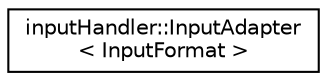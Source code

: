 digraph "クラス階層図"
{
 // LATEX_PDF_SIZE
  edge [fontname="Helvetica",fontsize="10",labelfontname="Helvetica",labelfontsize="10"];
  node [fontname="Helvetica",fontsize="10",shape=record];
  rankdir="LR";
  Node0 [label="inputHandler::InputAdapter\l\< InputFormat \>",height=0.2,width=0.4,color="black", fillcolor="white", style="filled",URL="$classinputHandler_1_1InputAdapter.html",tooltip=" "];
}

